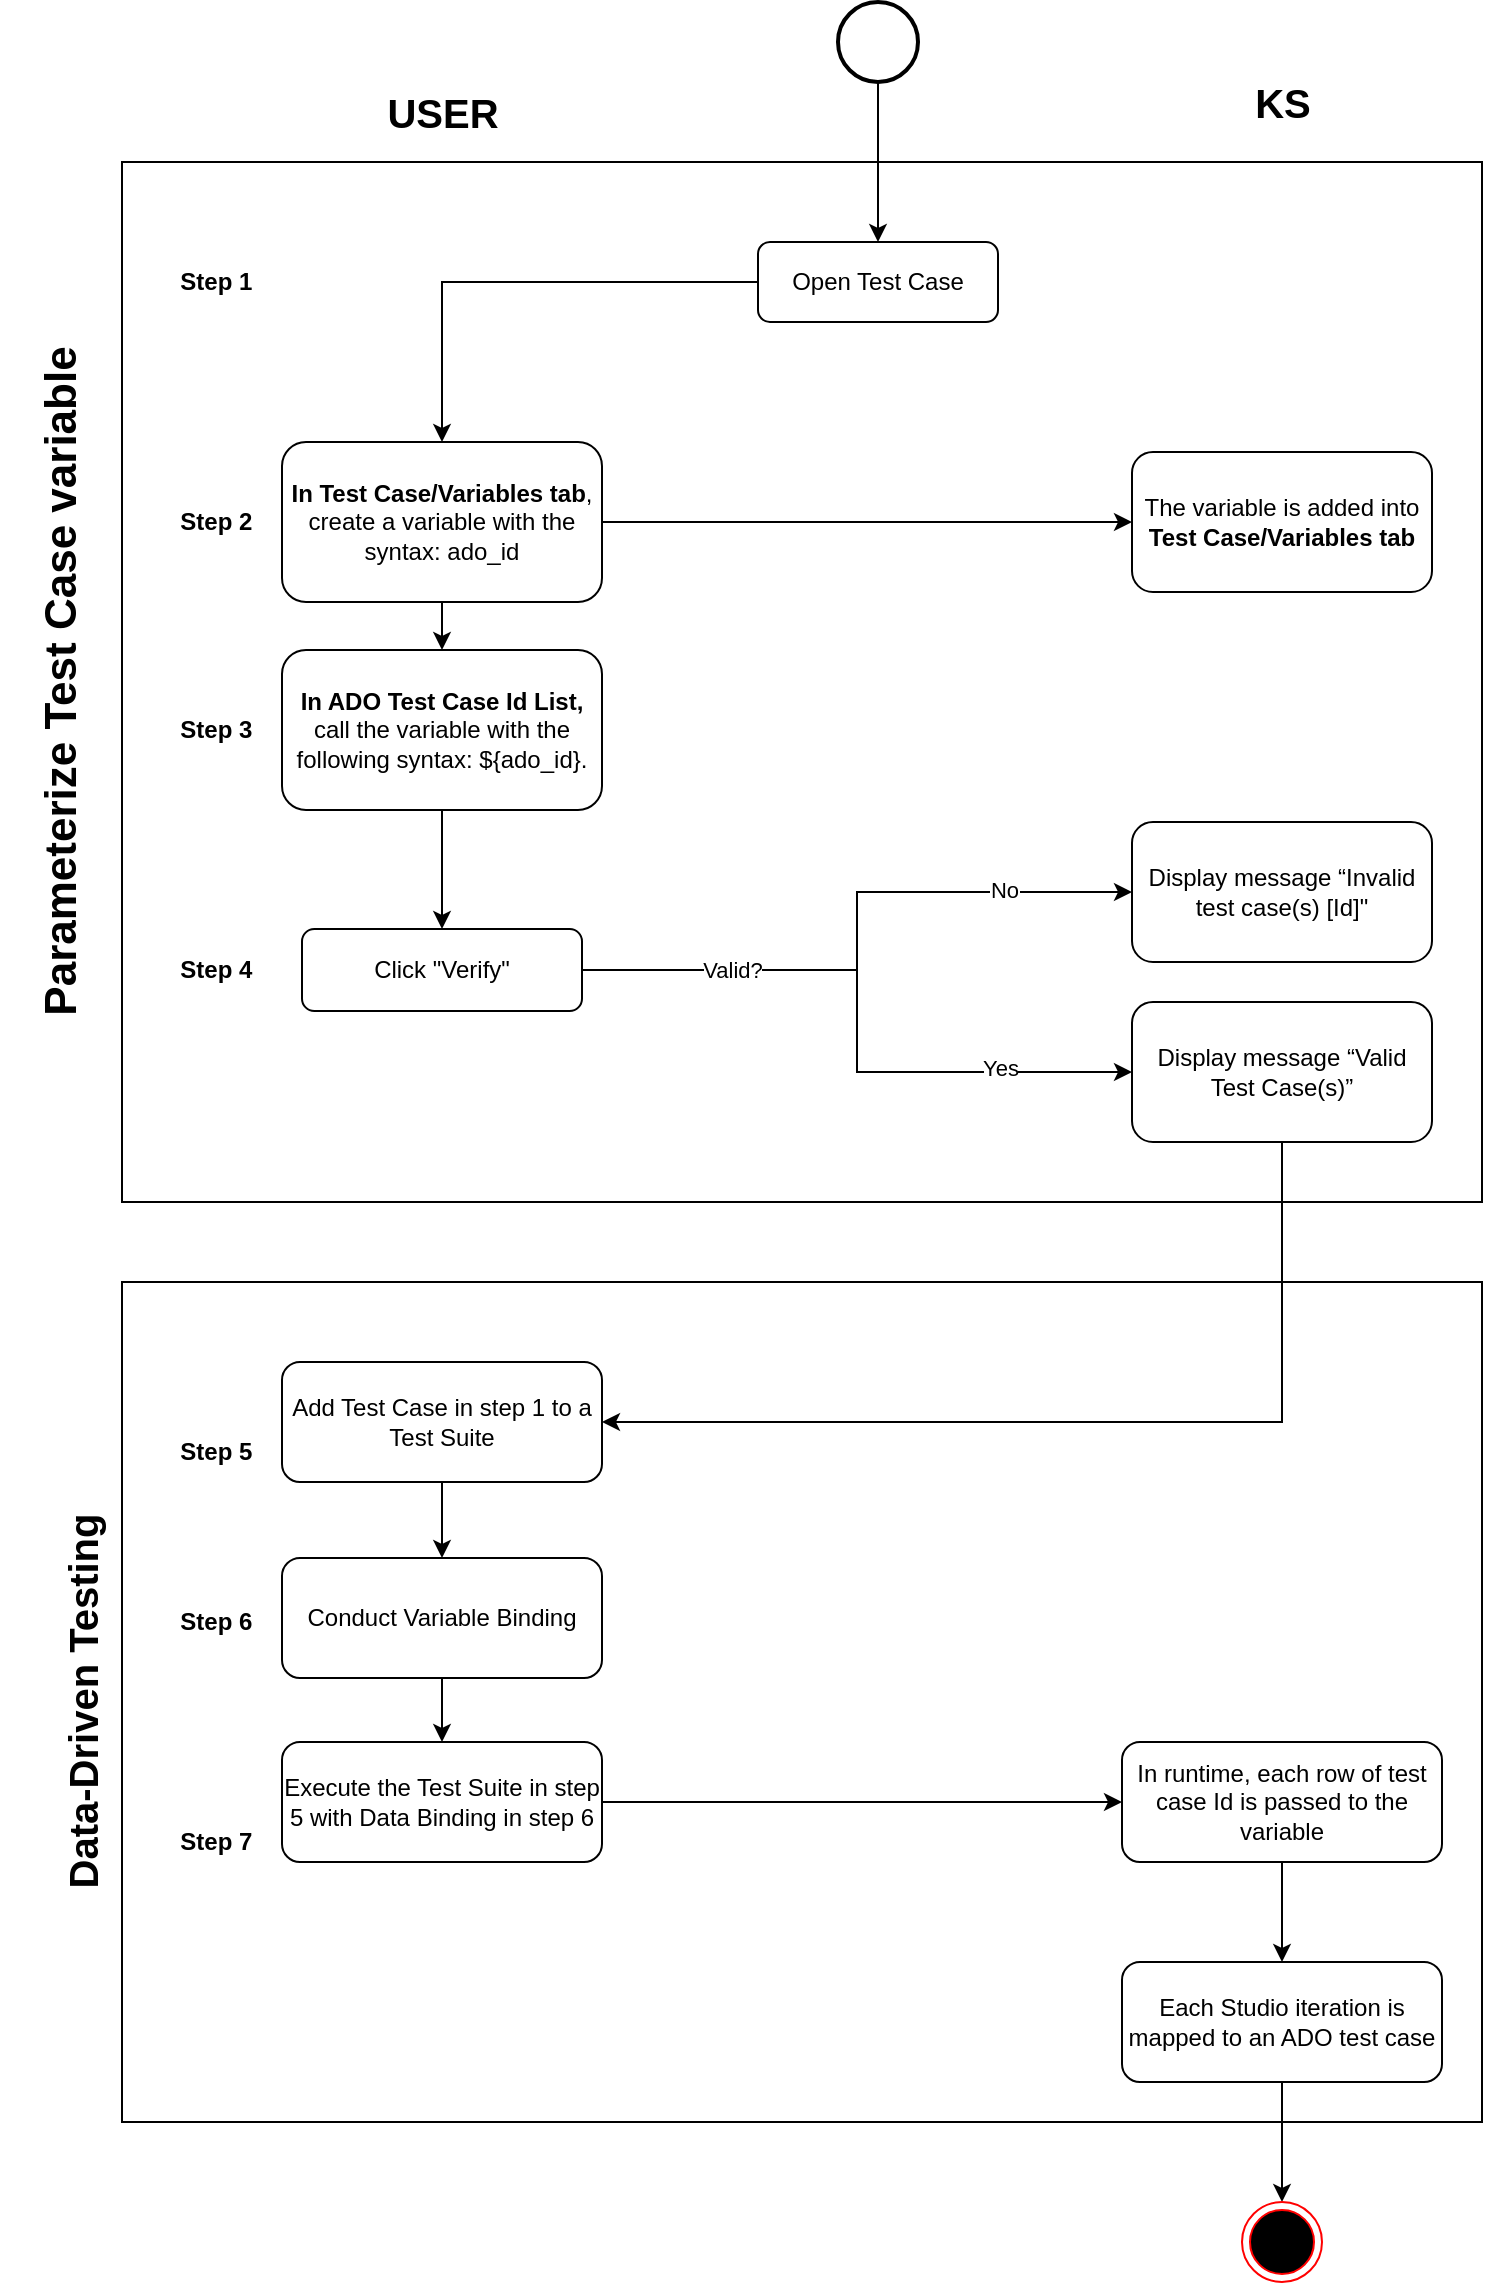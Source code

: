 <mxfile version="14.7.8" type="github">
  <diagram id="C5RBs43oDa-KdzZeNtuy" name="Page-1">
    <mxGraphModel dx="2550" dy="2153" grid="1" gridSize="20" guides="1" tooltips="1" connect="1" arrows="1" fold="1" page="1" pageScale="1" pageWidth="827" pageHeight="1169" math="0" shadow="0">
      <root>
        <mxCell id="WIyWlLk6GJQsqaUBKTNV-0" />
        <mxCell id="WIyWlLk6GJQsqaUBKTNV-1" parent="WIyWlLk6GJQsqaUBKTNV-0" />
        <mxCell id="72v926RGe4rhLoP8woLD-11" style="edgeStyle=orthogonalEdgeStyle;rounded=0;orthogonalLoop=1;jettySize=auto;html=1;entryX=0.5;entryY=0;entryDx=0;entryDy=0;labelBorderColor=none;" edge="1" parent="WIyWlLk6GJQsqaUBKTNV-1" source="WIyWlLk6GJQsqaUBKTNV-3" target="72v926RGe4rhLoP8woLD-0">
          <mxGeometry relative="1" as="geometry" />
        </mxCell>
        <mxCell id="WIyWlLk6GJQsqaUBKTNV-3" value="Open Test Case" style="rounded=1;whiteSpace=wrap;html=1;fontSize=12;glass=0;strokeWidth=1;shadow=0;labelBorderColor=none;" parent="WIyWlLk6GJQsqaUBKTNV-1" vertex="1">
          <mxGeometry x="378" y="120" width="120" height="40" as="geometry" />
        </mxCell>
        <mxCell id="72v926RGe4rhLoP8woLD-3" value="" style="edgeStyle=orthogonalEdgeStyle;rounded=0;orthogonalLoop=1;jettySize=auto;html=1;labelBorderColor=none;" edge="1" parent="WIyWlLk6GJQsqaUBKTNV-1" source="72v926RGe4rhLoP8woLD-0" target="72v926RGe4rhLoP8woLD-2">
          <mxGeometry relative="1" as="geometry" />
        </mxCell>
        <mxCell id="72v926RGe4rhLoP8woLD-17" value="" style="edgeStyle=orthogonalEdgeStyle;rounded=0;orthogonalLoop=1;jettySize=auto;html=1;labelBorderColor=none;" edge="1" parent="WIyWlLk6GJQsqaUBKTNV-1" source="72v926RGe4rhLoP8woLD-0" target="72v926RGe4rhLoP8woLD-13">
          <mxGeometry relative="1" as="geometry" />
        </mxCell>
        <mxCell id="72v926RGe4rhLoP8woLD-0" value="&lt;strong&gt;In Test Case/Variables tab&lt;/strong&gt;, create a variable with the syntax:&amp;nbsp;&lt;span class=&quot;code&quot; spellcheck=&quot;false&quot;&gt;ado_id&lt;/span&gt;" style="rounded=1;whiteSpace=wrap;html=1;fontSize=12;glass=0;strokeWidth=1;shadow=0;labelBorderColor=none;" vertex="1" parent="WIyWlLk6GJQsqaUBKTNV-1">
          <mxGeometry x="140" y="220" width="160" height="80" as="geometry" />
        </mxCell>
        <mxCell id="72v926RGe4rhLoP8woLD-6" value="" style="edgeStyle=orthogonalEdgeStyle;rounded=0;orthogonalLoop=1;jettySize=auto;html=1;labelBorderColor=none;" edge="1" parent="WIyWlLk6GJQsqaUBKTNV-1" source="72v926RGe4rhLoP8woLD-2" target="72v926RGe4rhLoP8woLD-5">
          <mxGeometry relative="1" as="geometry" />
        </mxCell>
        <mxCell id="72v926RGe4rhLoP8woLD-2" value="&lt;p&gt;&lt;strong&gt;In ADO Test Case Id List, &lt;/strong&gt;call the variable with the following syntax: &lt;span class=&quot;code&quot; spellcheck=&quot;false&quot;&gt;${ado_id}.&lt;/span&gt;&lt;/p&gt;" style="rounded=1;whiteSpace=wrap;html=1;fontSize=12;glass=0;strokeWidth=1;shadow=0;labelBorderColor=none;" vertex="1" parent="WIyWlLk6GJQsqaUBKTNV-1">
          <mxGeometry x="140" y="324" width="160" height="80" as="geometry" />
        </mxCell>
        <mxCell id="72v926RGe4rhLoP8woLD-48" style="edgeStyle=orthogonalEdgeStyle;rounded=0;orthogonalLoop=1;jettySize=auto;html=1;entryX=0;entryY=0.5;entryDx=0;entryDy=0;labelBorderColor=none;" edge="1" parent="WIyWlLk6GJQsqaUBKTNV-1" source="72v926RGe4rhLoP8woLD-5" target="72v926RGe4rhLoP8woLD-15">
          <mxGeometry relative="1" as="geometry" />
        </mxCell>
        <mxCell id="72v926RGe4rhLoP8woLD-51" value="Yes" style="edgeLabel;html=1;align=center;verticalAlign=middle;resizable=0;points=[];labelBorderColor=none;" vertex="1" connectable="0" parent="72v926RGe4rhLoP8woLD-48">
          <mxGeometry x="0.58" y="3" relative="1" as="geometry">
            <mxPoint x="2" y="1" as="offset" />
          </mxGeometry>
        </mxCell>
        <mxCell id="72v926RGe4rhLoP8woLD-49" style="edgeStyle=orthogonalEdgeStyle;rounded=0;orthogonalLoop=1;jettySize=auto;html=1;entryX=0;entryY=0.5;entryDx=0;entryDy=0;labelBorderColor=none;" edge="1" parent="WIyWlLk6GJQsqaUBKTNV-1" source="72v926RGe4rhLoP8woLD-5" target="72v926RGe4rhLoP8woLD-31">
          <mxGeometry relative="1" as="geometry" />
        </mxCell>
        <mxCell id="72v926RGe4rhLoP8woLD-50" value="Valid?" style="edgeLabel;html=1;align=center;verticalAlign=middle;resizable=0;points=[];labelBorderColor=none;" vertex="1" connectable="0" parent="72v926RGe4rhLoP8woLD-49">
          <mxGeometry x="-0.65" y="-1" relative="1" as="geometry">
            <mxPoint x="20" y="-1" as="offset" />
          </mxGeometry>
        </mxCell>
        <mxCell id="72v926RGe4rhLoP8woLD-52" value="No" style="edgeLabel;html=1;align=center;verticalAlign=middle;resizable=0;points=[];labelBorderColor=none;" vertex="1" connectable="0" parent="72v926RGe4rhLoP8woLD-49">
          <mxGeometry x="0.652" y="-1" relative="1" as="geometry">
            <mxPoint x="-10" y="-2" as="offset" />
          </mxGeometry>
        </mxCell>
        <mxCell id="72v926RGe4rhLoP8woLD-5" value="&lt;span&gt;Click &quot;Verify&quot;&lt;/span&gt;" style="rounded=1;whiteSpace=wrap;html=1;fontSize=12;glass=0;strokeWidth=1;shadow=0;fontStyle=0;labelBorderColor=none;" vertex="1" parent="WIyWlLk6GJQsqaUBKTNV-1">
          <mxGeometry x="150" y="463.5" width="140" height="41" as="geometry" />
        </mxCell>
        <mxCell id="72v926RGe4rhLoP8woLD-8" style="edgeStyle=orthogonalEdgeStyle;rounded=0;orthogonalLoop=1;jettySize=auto;html=1;exitX=0.5;exitY=1;exitDx=0;exitDy=0;labelBorderColor=none;" edge="1" parent="WIyWlLk6GJQsqaUBKTNV-1" source="72v926RGe4rhLoP8woLD-5" target="72v926RGe4rhLoP8woLD-5">
          <mxGeometry relative="1" as="geometry" />
        </mxCell>
        <mxCell id="72v926RGe4rhLoP8woLD-13" value="&lt;p&gt;The variable is added into &lt;strong&gt;Test Case/Variables tab&lt;/strong&gt;&lt;/p&gt;" style="rounded=1;whiteSpace=wrap;html=1;fontSize=12;glass=0;strokeWidth=1;shadow=0;labelBorderColor=none;" vertex="1" parent="WIyWlLk6GJQsqaUBKTNV-1">
          <mxGeometry x="565" y="225" width="150" height="70" as="geometry" />
        </mxCell>
        <mxCell id="72v926RGe4rhLoP8woLD-66" style="edgeStyle=orthogonalEdgeStyle;rounded=0;orthogonalLoop=1;jettySize=auto;html=1;entryX=1;entryY=0.5;entryDx=0;entryDy=0;exitX=0.5;exitY=1;exitDx=0;exitDy=0;" edge="1" parent="WIyWlLk6GJQsqaUBKTNV-1" source="72v926RGe4rhLoP8woLD-15" target="72v926RGe4rhLoP8woLD-53">
          <mxGeometry relative="1" as="geometry">
            <mxPoint x="504.941" y="592" as="sourcePoint" />
            <Array as="points">
              <mxPoint x="640" y="710" />
            </Array>
          </mxGeometry>
        </mxCell>
        <mxCell id="72v926RGe4rhLoP8woLD-15" value="&lt;p&gt;Display message “Valid Test Case(s)”&lt;/p&gt;" style="rounded=1;whiteSpace=wrap;html=1;fontSize=12;glass=0;strokeWidth=1;shadow=0;labelBorderColor=none;" vertex="1" parent="WIyWlLk6GJQsqaUBKTNV-1">
          <mxGeometry x="565" y="500" width="150" height="70" as="geometry" />
        </mxCell>
        <mxCell id="72v926RGe4rhLoP8woLD-31" value="&lt;p&gt;Display message&amp;nbsp;&lt;span&gt;“Invalid test case(s) [Id]&quot;&lt;/span&gt;&lt;/p&gt;" style="rounded=1;whiteSpace=wrap;html=1;fontSize=12;glass=0;strokeWidth=1;shadow=0;labelBorderColor=none;" vertex="1" parent="WIyWlLk6GJQsqaUBKTNV-1">
          <mxGeometry x="565" y="410" width="150" height="70" as="geometry" />
        </mxCell>
        <mxCell id="72v926RGe4rhLoP8woLD-68" value="" style="edgeStyle=orthogonalEdgeStyle;rounded=0;orthogonalLoop=1;jettySize=auto;html=1;" edge="1" parent="WIyWlLk6GJQsqaUBKTNV-1" source="72v926RGe4rhLoP8woLD-53" target="72v926RGe4rhLoP8woLD-67">
          <mxGeometry relative="1" as="geometry" />
        </mxCell>
        <mxCell id="72v926RGe4rhLoP8woLD-53" value="&lt;p&gt;Add Test Case in step 1 to a Test Suite&lt;/p&gt;" style="rounded=1;whiteSpace=wrap;html=1;fontSize=12;glass=0;strokeWidth=1;shadow=0;fontStyle=0" vertex="1" parent="WIyWlLk6GJQsqaUBKTNV-1">
          <mxGeometry x="140" y="680" width="160" height="60" as="geometry" />
        </mxCell>
        <mxCell id="72v926RGe4rhLoP8woLD-56" value="&amp;nbsp;Step 1" style="text;html=1;align=center;verticalAlign=middle;resizable=0;points=[];autosize=1;strokeColor=none;fontStyle=1;labelBorderColor=none;" vertex="1" parent="WIyWlLk6GJQsqaUBKTNV-1">
          <mxGeometry x="80" y="130" width="50" height="20" as="geometry" />
        </mxCell>
        <mxCell id="72v926RGe4rhLoP8woLD-58" value="&amp;nbsp;Step 2" style="text;html=1;align=center;verticalAlign=middle;resizable=0;points=[];autosize=1;strokeColor=none;fontStyle=1;labelBorderColor=none;" vertex="1" parent="WIyWlLk6GJQsqaUBKTNV-1">
          <mxGeometry x="80" y="250" width="50" height="20" as="geometry" />
        </mxCell>
        <mxCell id="72v926RGe4rhLoP8woLD-59" value="&amp;nbsp;Step 3" style="text;html=1;align=center;verticalAlign=middle;resizable=0;points=[];autosize=1;strokeColor=none;fontStyle=1;labelBorderColor=none;" vertex="1" parent="WIyWlLk6GJQsqaUBKTNV-1">
          <mxGeometry x="80" y="354" width="50" height="20" as="geometry" />
        </mxCell>
        <mxCell id="72v926RGe4rhLoP8woLD-60" value="&amp;nbsp;Step 4" style="text;html=1;align=center;verticalAlign=middle;resizable=0;points=[];autosize=1;strokeColor=none;fontStyle=1;labelBorderColor=none;" vertex="1" parent="WIyWlLk6GJQsqaUBKTNV-1">
          <mxGeometry x="80" y="474" width="50" height="20" as="geometry" />
        </mxCell>
        <mxCell id="72v926RGe4rhLoP8woLD-61" value="&amp;nbsp;Step 5" style="text;html=1;align=center;verticalAlign=middle;resizable=0;points=[];autosize=1;strokeColor=none;fontStyle=1" vertex="1" parent="WIyWlLk6GJQsqaUBKTNV-1">
          <mxGeometry x="80" y="715" width="50" height="20" as="geometry" />
        </mxCell>
        <mxCell id="72v926RGe4rhLoP8woLD-70" value="" style="edgeStyle=orthogonalEdgeStyle;rounded=0;orthogonalLoop=1;jettySize=auto;html=1;" edge="1" parent="WIyWlLk6GJQsqaUBKTNV-1" source="72v926RGe4rhLoP8woLD-67" target="72v926RGe4rhLoP8woLD-69">
          <mxGeometry relative="1" as="geometry" />
        </mxCell>
        <mxCell id="72v926RGe4rhLoP8woLD-67" value="&lt;meta charset=&quot;utf-8&quot;&gt;&lt;p&gt;Conduct Variable Binding&lt;/p&gt;" style="rounded=1;whiteSpace=wrap;html=1;fontSize=12;glass=0;strokeWidth=1;shadow=0;fontStyle=0" vertex="1" parent="WIyWlLk6GJQsqaUBKTNV-1">
          <mxGeometry x="140" y="778" width="160" height="60" as="geometry" />
        </mxCell>
        <mxCell id="72v926RGe4rhLoP8woLD-75" value="" style="edgeStyle=orthogonalEdgeStyle;rounded=0;orthogonalLoop=1;jettySize=auto;html=1;" edge="1" parent="WIyWlLk6GJQsqaUBKTNV-1" source="72v926RGe4rhLoP8woLD-69" target="72v926RGe4rhLoP8woLD-74">
          <mxGeometry relative="1" as="geometry" />
        </mxCell>
        <mxCell id="72v926RGe4rhLoP8woLD-69" value="&lt;p&gt;Execute the Test Suite in step 5 with Data Binding in step 6&lt;/p&gt;" style="rounded=1;whiteSpace=wrap;html=1;fontSize=12;glass=0;strokeWidth=1;shadow=0;fontStyle=0" vertex="1" parent="WIyWlLk6GJQsqaUBKTNV-1">
          <mxGeometry x="140" y="870" width="160" height="60" as="geometry" />
        </mxCell>
        <mxCell id="72v926RGe4rhLoP8woLD-71" value="&amp;nbsp;Step 6" style="text;html=1;align=center;verticalAlign=middle;resizable=0;points=[];autosize=1;strokeColor=none;fontStyle=1" vertex="1" parent="WIyWlLk6GJQsqaUBKTNV-1">
          <mxGeometry x="80" y="800" width="50" height="20" as="geometry" />
        </mxCell>
        <mxCell id="72v926RGe4rhLoP8woLD-72" value="&amp;nbsp;Step 7" style="text;html=1;align=center;verticalAlign=middle;resizable=0;points=[];autosize=1;strokeColor=none;fontStyle=1" vertex="1" parent="WIyWlLk6GJQsqaUBKTNV-1">
          <mxGeometry x="80" y="910" width="50" height="20" as="geometry" />
        </mxCell>
        <mxCell id="72v926RGe4rhLoP8woLD-77" value="" style="edgeStyle=orthogonalEdgeStyle;rounded=0;orthogonalLoop=1;jettySize=auto;html=1;" edge="1" parent="WIyWlLk6GJQsqaUBKTNV-1" source="72v926RGe4rhLoP8woLD-74" target="72v926RGe4rhLoP8woLD-76">
          <mxGeometry relative="1" as="geometry" />
        </mxCell>
        <mxCell id="72v926RGe4rhLoP8woLD-74" value="&lt;meta charset=&quot;utf-8&quot;&gt;&lt;p&gt;In runtime, each row of test case Id is passed to the variable&lt;/p&gt;" style="rounded=1;whiteSpace=wrap;html=1;fontSize=12;glass=0;strokeWidth=1;shadow=0;fontStyle=0" vertex="1" parent="WIyWlLk6GJQsqaUBKTNV-1">
          <mxGeometry x="560" y="870" width="160" height="60" as="geometry" />
        </mxCell>
        <mxCell id="72v926RGe4rhLoP8woLD-89" value="" style="edgeStyle=orthogonalEdgeStyle;rounded=0;orthogonalLoop=1;jettySize=auto;html=1;" edge="1" parent="WIyWlLk6GJQsqaUBKTNV-1" source="72v926RGe4rhLoP8woLD-76" target="72v926RGe4rhLoP8woLD-88">
          <mxGeometry relative="1" as="geometry" />
        </mxCell>
        <mxCell id="72v926RGe4rhLoP8woLD-76" value="&lt;meta charset=&quot;utf-8&quot;&gt;&lt;p&gt;Each Studio iteration is mapped to an ADO test case&lt;/p&gt;" style="rounded=1;whiteSpace=wrap;html=1;fontSize=12;glass=0;strokeWidth=1;shadow=0;fontStyle=0" vertex="1" parent="WIyWlLk6GJQsqaUBKTNV-1">
          <mxGeometry x="560" y="980" width="160" height="60" as="geometry" />
        </mxCell>
        <mxCell id="72v926RGe4rhLoP8woLD-87" style="edgeStyle=orthogonalEdgeStyle;rounded=0;orthogonalLoop=1;jettySize=auto;html=1;exitX=0.5;exitY=1;exitDx=0;exitDy=0;exitPerimeter=0;entryX=0.5;entryY=0;entryDx=0;entryDy=0;" edge="1" parent="WIyWlLk6GJQsqaUBKTNV-1" source="72v926RGe4rhLoP8woLD-86" target="WIyWlLk6GJQsqaUBKTNV-3">
          <mxGeometry relative="1" as="geometry" />
        </mxCell>
        <mxCell id="72v926RGe4rhLoP8woLD-86" value="" style="strokeWidth=2;html=1;shape=mxgraph.flowchart.start_2;whiteSpace=wrap;" vertex="1" parent="WIyWlLk6GJQsqaUBKTNV-1">
          <mxGeometry x="418" width="40" height="40" as="geometry" />
        </mxCell>
        <mxCell id="72v926RGe4rhLoP8woLD-88" value="" style="ellipse;html=1;shape=endState;fillColor=#000000;strokeColor=#ff0000;" vertex="1" parent="WIyWlLk6GJQsqaUBKTNV-1">
          <mxGeometry x="620" y="1100" width="40" height="40" as="geometry" />
        </mxCell>
        <mxCell id="72v926RGe4rhLoP8woLD-96" value="" style="shape=partialRectangle;whiteSpace=wrap;html=1;bottom=0;right=0;fillColor=none;" vertex="1" parent="WIyWlLk6GJQsqaUBKTNV-1">
          <mxGeometry x="60" y="640" width="680" height="420" as="geometry" />
        </mxCell>
        <mxCell id="72v926RGe4rhLoP8woLD-99" value="&lt;p&gt;&lt;font style=&quot;font-size: 22px&quot;&gt;Parameterize Test Case variable&lt;/font&gt;&lt;/p&gt;" style="text;html=1;align=center;verticalAlign=middle;resizable=0;points=[];autosize=1;strokeColor=none;rotation=270;fontStyle=1" vertex="1" parent="WIyWlLk6GJQsqaUBKTNV-1">
          <mxGeometry x="-150" y="310" width="360" height="60" as="geometry" />
        </mxCell>
        <mxCell id="72v926RGe4rhLoP8woLD-100" value="" style="shape=partialRectangle;whiteSpace=wrap;html=1;bottom=0;right=0;fillColor=none;" vertex="1" parent="WIyWlLk6GJQsqaUBKTNV-1">
          <mxGeometry x="60" y="80" width="680" height="520" as="geometry" />
        </mxCell>
        <mxCell id="72v926RGe4rhLoP8woLD-101" value="" style="shape=partialRectangle;whiteSpace=wrap;html=1;top=0;left=0;fillColor=none;" vertex="1" parent="WIyWlLk6GJQsqaUBKTNV-1">
          <mxGeometry x="60" y="80" width="680" height="520" as="geometry" />
        </mxCell>
        <mxCell id="72v926RGe4rhLoP8woLD-102" value="" style="shape=partialRectangle;whiteSpace=wrap;html=1;top=0;left=0;fillColor=none;" vertex="1" parent="WIyWlLk6GJQsqaUBKTNV-1">
          <mxGeometry x="60" y="640" width="680" height="420" as="geometry" />
        </mxCell>
        <mxCell id="72v926RGe4rhLoP8woLD-103" value="&lt;p&gt;&lt;font style=&quot;font-size: 20px&quot;&gt;Data-Driven Testing&lt;/font&gt;&lt;/p&gt;" style="text;html=1;align=center;verticalAlign=middle;resizable=0;points=[];autosize=1;strokeColor=none;fontStyle=1;strokeWidth=20;rotation=-90;" vertex="1" parent="WIyWlLk6GJQsqaUBKTNV-1">
          <mxGeometry x="-70" y="820" width="220" height="60" as="geometry" />
        </mxCell>
        <mxCell id="72v926RGe4rhLoP8woLD-104" value="&lt;span style=&quot;font-size: 20px&quot;&gt;USER&lt;/span&gt;" style="text;html=1;align=center;verticalAlign=middle;resizable=0;points=[];autosize=1;strokeColor=none;fontStyle=1;strokeWidth=20;" vertex="1" parent="WIyWlLk6GJQsqaUBKTNV-1">
          <mxGeometry x="180" y="45" width="80" height="20" as="geometry" />
        </mxCell>
        <mxCell id="72v926RGe4rhLoP8woLD-105" value="&lt;font style=&quot;font-size: 20px&quot;&gt;KS&lt;/font&gt;" style="text;html=1;align=center;verticalAlign=middle;resizable=0;points=[];autosize=1;strokeColor=none;fontStyle=1;strokeWidth=20;" vertex="1" parent="WIyWlLk6GJQsqaUBKTNV-1">
          <mxGeometry x="610" y="40" width="60" height="20" as="geometry" />
        </mxCell>
      </root>
    </mxGraphModel>
  </diagram>
</mxfile>

